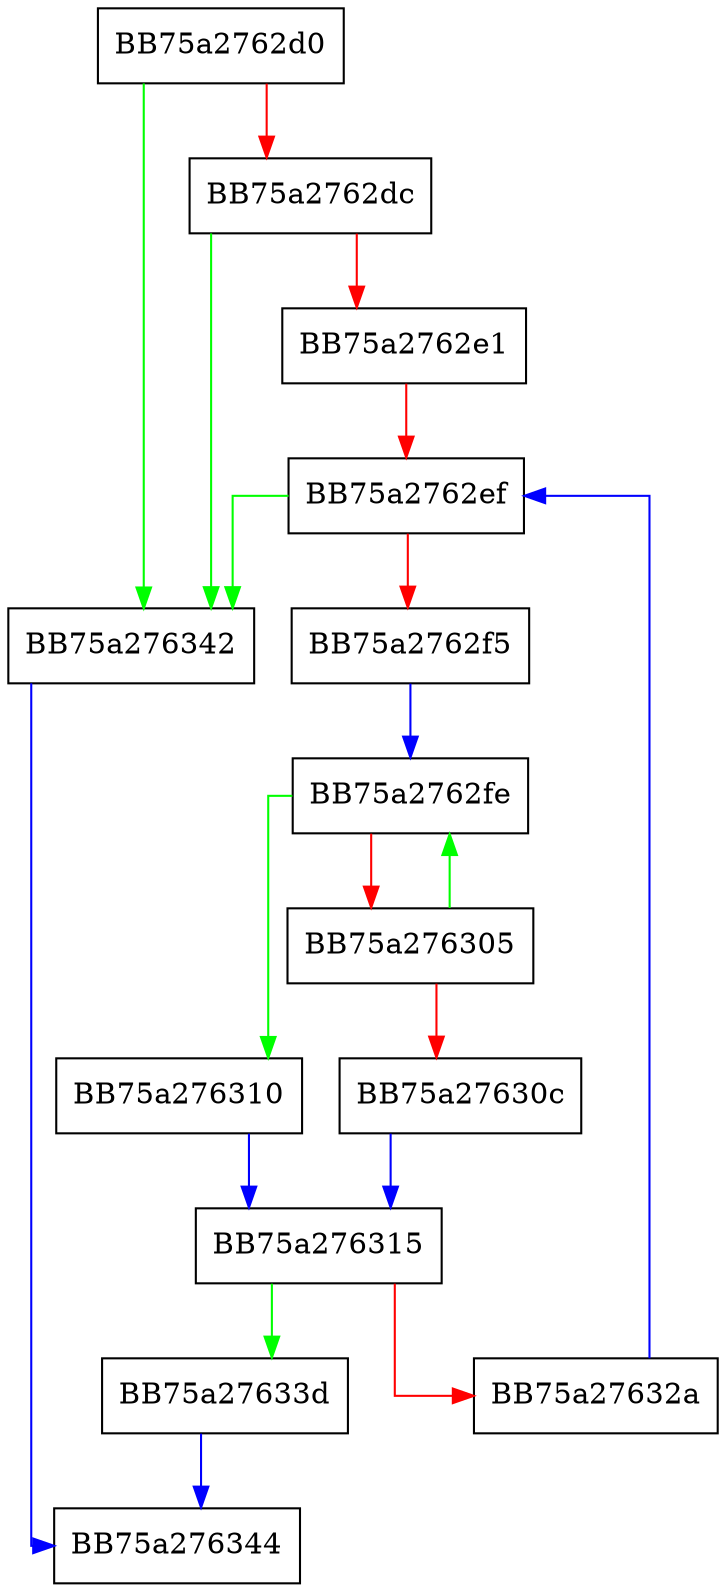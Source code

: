 digraph sqlite3_uri_parameter {
  node [shape="box"];
  graph [splines=ortho];
  BB75a2762d0 -> BB75a276342 [color="green"];
  BB75a2762d0 -> BB75a2762dc [color="red"];
  BB75a2762dc -> BB75a276342 [color="green"];
  BB75a2762dc -> BB75a2762e1 [color="red"];
  BB75a2762e1 -> BB75a2762ef [color="red"];
  BB75a2762ef -> BB75a276342 [color="green"];
  BB75a2762ef -> BB75a2762f5 [color="red"];
  BB75a2762f5 -> BB75a2762fe [color="blue"];
  BB75a2762fe -> BB75a276310 [color="green"];
  BB75a2762fe -> BB75a276305 [color="red"];
  BB75a276305 -> BB75a2762fe [color="green"];
  BB75a276305 -> BB75a27630c [color="red"];
  BB75a27630c -> BB75a276315 [color="blue"];
  BB75a276310 -> BB75a276315 [color="blue"];
  BB75a276315 -> BB75a27633d [color="green"];
  BB75a276315 -> BB75a27632a [color="red"];
  BB75a27632a -> BB75a2762ef [color="blue"];
  BB75a27633d -> BB75a276344 [color="blue"];
  BB75a276342 -> BB75a276344 [color="blue"];
}